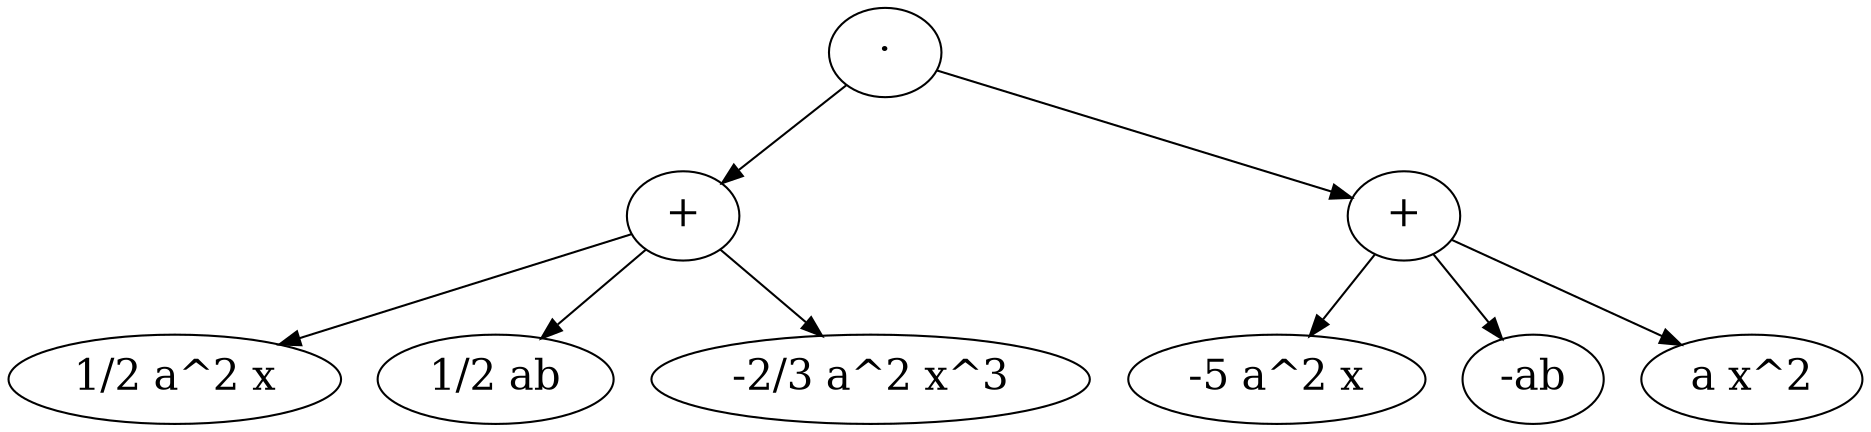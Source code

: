 digraph e {
 node [fontsize="20"] 

e0 -> {e01; e02}; e0 [label="·"]

e01 -> {"1/2 a^2 x"; "1/2 ab"; "-2/3 a^2 x^3"}; e01 [label="+"]

e02 -> {"-5 a^2 x"; "-ab"; "a x^2"}; e02 [label="+"]
}
